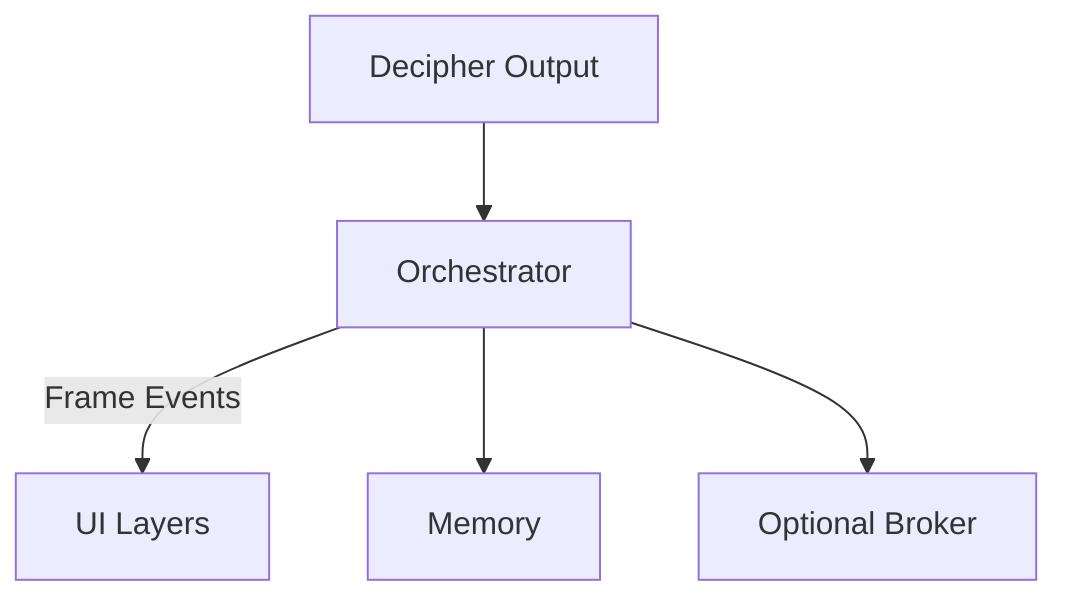 flowchart TD
    D[Decipher Output] --> O[Orchestrator]
    O -->|Frame Events| UI[UI Layers]
    O --> Memory
    O --> Network[Optional Broker]